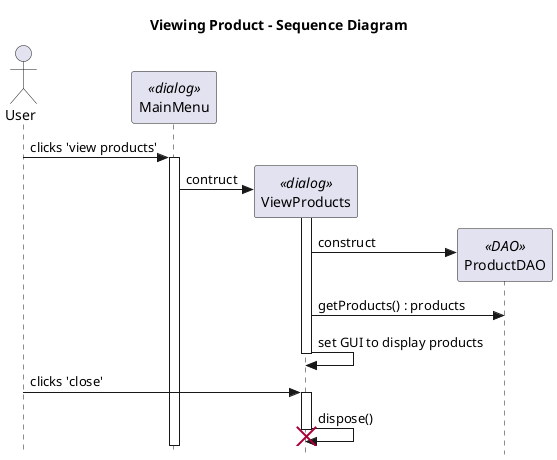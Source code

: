 @startuml
@startuml
' use strict UML mode
skinparam style strictuml

title Viewing Product - Sequence Diagram

actor User
participant "MainMenu" <<dialog>>





User -> MainMenu++ : clicks 'view products'

create ViewProducts <<dialog>>
MainMenu -> ViewProducts : contruct
ViewProducts ++

create ProductDAO <<DAO>>
ViewProducts -> ProductDAO : construct




ViewProducts -> ProductDAO : getProducts() : products
ViewProducts -> ViewProducts : set GUI to display products
ViewProducts--

User -> ViewProducts++ : clicks 'close'
ViewProducts -> ViewProducts : dispose()
destroy ViewProducts
ViewProducts--

@enduml

